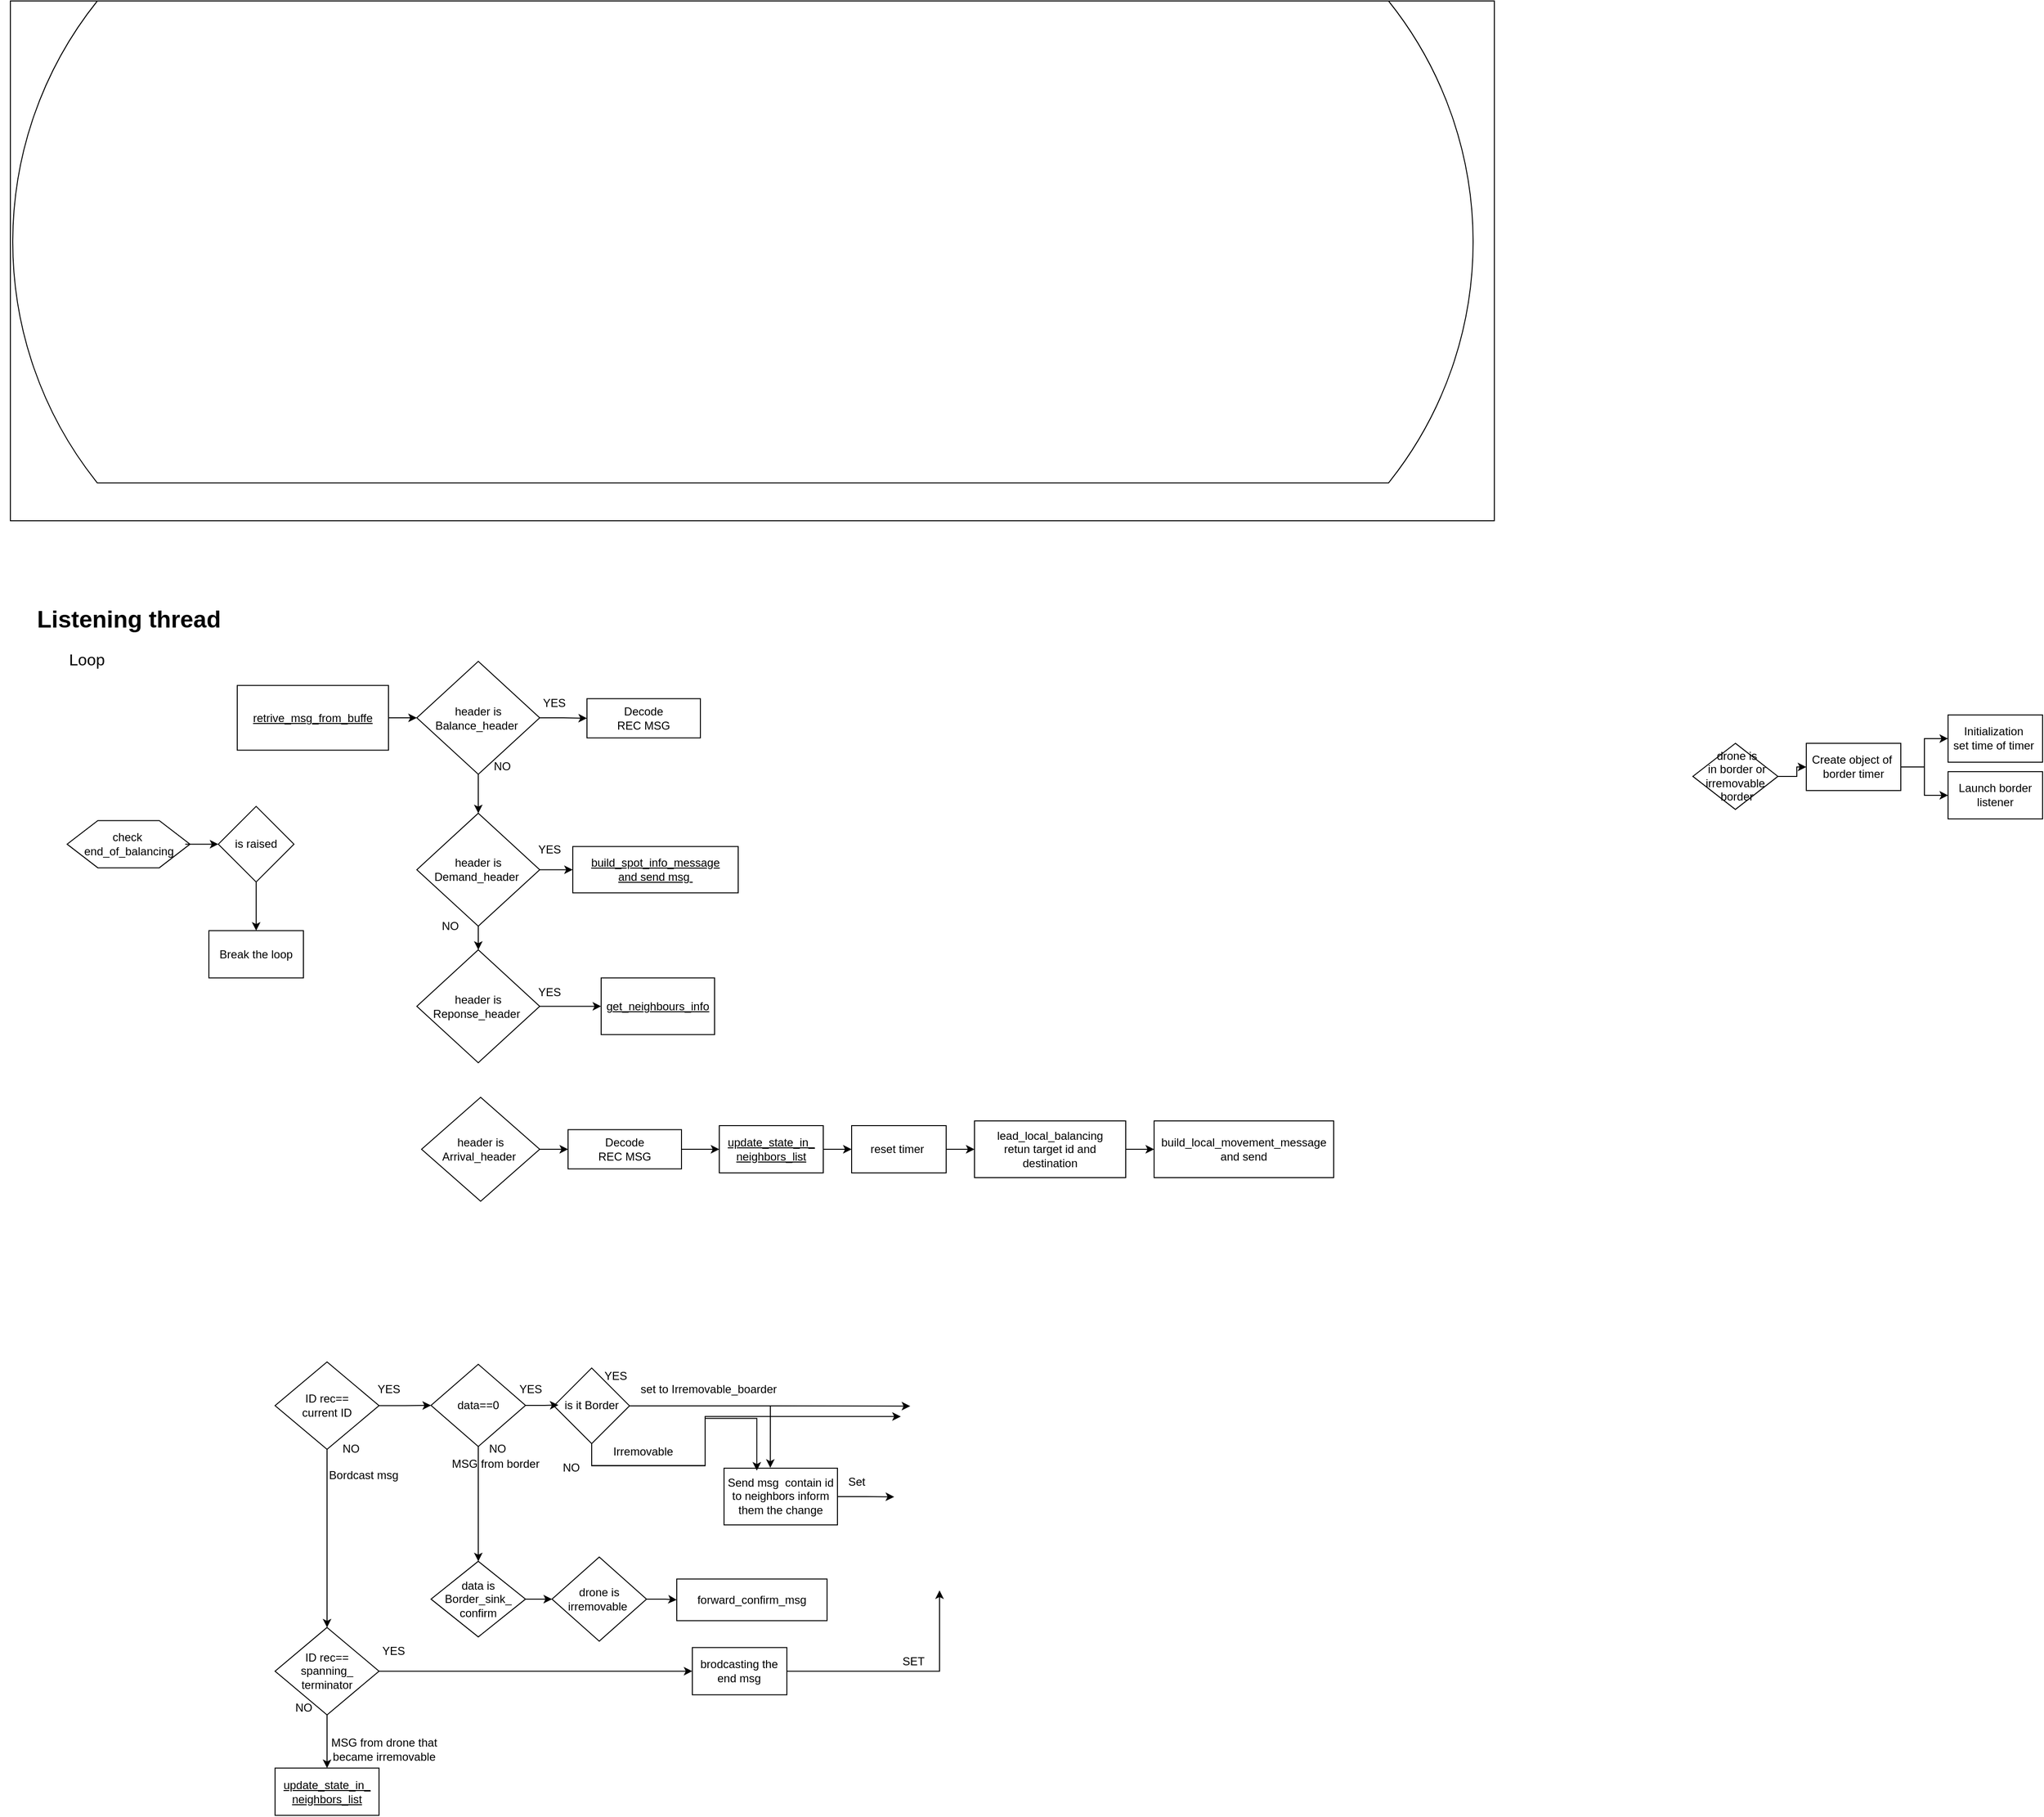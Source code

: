<mxfile version="22.0.5" type="device">
  <diagram name="Page-1" id="hOP-KqO5PKbRfG5XRNei">
    <mxGraphModel dx="9564" dy="2873" grid="1" gridSize="10" guides="1" tooltips="1" connect="1" arrows="1" fold="1" page="1" pageScale="1" pageWidth="850" pageHeight="1100" math="0" shadow="0">
      <root>
        <mxCell id="0" />
        <mxCell id="1" parent="0" />
        <mxCell id="D160FC3b2AuQzvn2AzSw-4" style="edgeStyle=orthogonalEdgeStyle;rounded=0;orthogonalLoop=1;jettySize=auto;html=1;" edge="1" parent="1" source="D160FC3b2AuQzvn2AzSw-1" target="D160FC3b2AuQzvn2AzSw-3">
          <mxGeometry relative="1" as="geometry" />
        </mxCell>
        <mxCell id="D160FC3b2AuQzvn2AzSw-1" value="&amp;nbsp;drone is&lt;br&gt;&amp;nbsp;in border or irremovable&lt;br&gt;&amp;nbsp;border" style="shape=rhombus;html=1;dashed=0;whiteSpace=wrap;perimeter=rhombusPerimeter;" vertex="1" parent="1">
          <mxGeometry x="-5880" y="-944.55" width="90" height="70" as="geometry" />
        </mxCell>
        <mxCell id="D160FC3b2AuQzvn2AzSw-7" style="edgeStyle=orthogonalEdgeStyle;rounded=0;orthogonalLoop=1;jettySize=auto;html=1;entryX=0;entryY=0.5;entryDx=0;entryDy=0;" edge="1" parent="1" source="D160FC3b2AuQzvn2AzSw-3" target="D160FC3b2AuQzvn2AzSw-5">
          <mxGeometry relative="1" as="geometry" />
        </mxCell>
        <mxCell id="D160FC3b2AuQzvn2AzSw-8" style="edgeStyle=orthogonalEdgeStyle;rounded=0;orthogonalLoop=1;jettySize=auto;html=1;" edge="1" parent="1" source="D160FC3b2AuQzvn2AzSw-3" target="D160FC3b2AuQzvn2AzSw-6">
          <mxGeometry relative="1" as="geometry" />
        </mxCell>
        <mxCell id="D160FC3b2AuQzvn2AzSw-3" value="Create object of&amp;nbsp;&lt;br&gt;border timer" style="html=1;dashed=0;whiteSpace=wrap;" vertex="1" parent="1">
          <mxGeometry x="-5760" y="-944.55" width="100" height="50" as="geometry" />
        </mxCell>
        <mxCell id="D160FC3b2AuQzvn2AzSw-5" value="Initialization&amp;nbsp;&lt;br&gt;set time of timer&amp;nbsp;" style="html=1;dashed=0;whiteSpace=wrap;" vertex="1" parent="1">
          <mxGeometry x="-5610" y="-974.55" width="100" height="50" as="geometry" />
        </mxCell>
        <mxCell id="D160FC3b2AuQzvn2AzSw-6" value="Launch border listener" style="html=1;dashed=0;whiteSpace=wrap;" vertex="1" parent="1">
          <mxGeometry x="-5610" y="-914.55" width="100" height="50" as="geometry" />
        </mxCell>
        <mxCell id="D160FC3b2AuQzvn2AzSw-77" value="" style="rounded=0;whiteSpace=wrap;html=1;" vertex="1" parent="1">
          <mxGeometry x="-7660" y="-1730" width="1570" height="550" as="geometry" />
        </mxCell>
        <mxCell id="D160FC3b2AuQzvn2AzSw-78" value="" style="rounded=0;whiteSpace=wrap;html=1;shape=mxgraph.dfd.loop" vertex="1" parent="1">
          <mxGeometry x="-7670" y="-1730" width="1570" height="510" as="geometry" />
        </mxCell>
        <mxCell id="D160FC3b2AuQzvn2AzSw-79" value="set to Irremovable_boarder&lt;span style=&quot;background-color: initial;&quot;&gt;&amp;nbsp;&lt;/span&gt;" style="text;html=1;align=center;verticalAlign=middle;resizable=0;points=[];autosize=1;strokeColor=none;fillColor=none;" vertex="1" parent="1">
          <mxGeometry x="-7005" y="-275.75" width="170" height="30" as="geometry" />
        </mxCell>
        <mxCell id="D160FC3b2AuQzvn2AzSw-80" value="&lt;b&gt;&lt;font style=&quot;font-size: 25px;&quot;&gt;&amp;nbsp;Listening thread&amp;nbsp;&lt;/font&gt;&lt;/b&gt;" style="text;html=1;align=center;verticalAlign=middle;resizable=0;points=[];autosize=1;strokeColor=none;fillColor=none;" vertex="1" parent="1">
          <mxGeometry x="-7650" y="-1097.25" width="230" height="40" as="geometry" />
        </mxCell>
        <mxCell id="D160FC3b2AuQzvn2AzSw-81" value="&lt;u&gt;retrive_msg_from_buffe&lt;/u&gt;" style="rounded=0;whiteSpace=wrap;html=1;" vertex="1" parent="1">
          <mxGeometry x="-7420" y="-1005.75" width="160" height="68.5" as="geometry" />
        </mxCell>
        <mxCell id="D160FC3b2AuQzvn2AzSw-82" value="Decode &lt;br&gt;REC MSG" style="rounded=0;whiteSpace=wrap;html=1;" vertex="1" parent="1">
          <mxGeometry x="-7050" y="-991.75" width="120" height="41.5" as="geometry" />
        </mxCell>
        <mxCell id="D160FC3b2AuQzvn2AzSw-83" value="ID rec== &lt;br&gt;current ID" style="shape=rhombus;html=1;dashed=0;whiteSpace=wrap;perimeter=rhombusPerimeter;" vertex="1" parent="1">
          <mxGeometry x="-7380" y="-290" width="110" height="92.5" as="geometry" />
        </mxCell>
        <mxCell id="D160FC3b2AuQzvn2AzSw-85" value="YES" style="text;html=1;align=center;verticalAlign=middle;resizable=0;points=[];autosize=1;strokeColor=none;fillColor=none;" vertex="1" parent="1">
          <mxGeometry x="-7285" y="-275.75" width="50" height="30" as="geometry" />
        </mxCell>
        <mxCell id="D160FC3b2AuQzvn2AzSw-86" value="" style="shape=hexagon;perimeter=hexagonPerimeter2;whiteSpace=wrap;html=1;size=0.25" vertex="1" parent="1">
          <mxGeometry x="-7600" y="-862.8" width="130" height="50" as="geometry" />
        </mxCell>
        <mxCell id="D160FC3b2AuQzvn2AzSw-87" value="check&amp;nbsp;&lt;br&gt;end_of_balancing" style="text;html=1;align=center;verticalAlign=middle;resizable=0;points=[];autosize=1;strokeColor=none;fillColor=none;" vertex="1" parent="1">
          <mxGeometry x="-7595" y="-857.8" width="120" height="40" as="geometry" />
        </mxCell>
        <mxCell id="D160FC3b2AuQzvn2AzSw-88" value="is raised" style="shape=rhombus;html=1;dashed=0;whiteSpace=wrap;perimeter=rhombusPerimeter;" vertex="1" parent="1">
          <mxGeometry x="-7440" y="-877.8" width="80" height="80" as="geometry" />
        </mxCell>
        <mxCell id="D160FC3b2AuQzvn2AzSw-89" style="edgeStyle=orthogonalEdgeStyle;rounded=0;orthogonalLoop=1;jettySize=auto;html=1;" edge="1" parent="1" source="D160FC3b2AuQzvn2AzSw-87" target="D160FC3b2AuQzvn2AzSw-88">
          <mxGeometry relative="1" as="geometry" />
        </mxCell>
        <mxCell id="D160FC3b2AuQzvn2AzSw-90" value="Break the loop" style="html=1;dashed=0;whiteSpace=wrap;" vertex="1" parent="1">
          <mxGeometry x="-7450" y="-746.3" width="100" height="50" as="geometry" />
        </mxCell>
        <mxCell id="D160FC3b2AuQzvn2AzSw-91" style="edgeStyle=orthogonalEdgeStyle;rounded=0;orthogonalLoop=1;jettySize=auto;html=1;entryX=0.5;entryY=0;entryDx=0;entryDy=0;" edge="1" parent="1" source="D160FC3b2AuQzvn2AzSw-88" target="D160FC3b2AuQzvn2AzSw-90">
          <mxGeometry relative="1" as="geometry" />
        </mxCell>
        <mxCell id="D160FC3b2AuQzvn2AzSw-92" value="header is&lt;br&gt;Demand_header&lt;span style=&quot;background-color: initial;&quot;&gt;&amp;nbsp;&lt;/span&gt;" style="shape=rhombus;html=1;dashed=0;whiteSpace=wrap;perimeter=rhombusPerimeter;" vertex="1" parent="1">
          <mxGeometry x="-7230" y="-870.55" width="130" height="119.5" as="geometry" />
        </mxCell>
        <mxCell id="D160FC3b2AuQzvn2AzSw-93" value="header is&lt;br&gt;Reponse_header&lt;span style=&quot;background-color: initial;&quot;&gt;&amp;nbsp;&lt;/span&gt;" style="shape=rhombus;html=1;dashed=0;whiteSpace=wrap;perimeter=rhombusPerimeter;" vertex="1" parent="1">
          <mxGeometry x="-7230" y="-726.05" width="130" height="119.5" as="geometry" />
        </mxCell>
        <mxCell id="D160FC3b2AuQzvn2AzSw-94" style="edgeStyle=orthogonalEdgeStyle;rounded=0;orthogonalLoop=1;jettySize=auto;html=1;entryX=0.5;entryY=0;entryDx=0;entryDy=0;" edge="1" parent="1" source="D160FC3b2AuQzvn2AzSw-92" target="D160FC3b2AuQzvn2AzSw-93">
          <mxGeometry relative="1" as="geometry" />
        </mxCell>
        <mxCell id="D160FC3b2AuQzvn2AzSw-95" style="edgeStyle=orthogonalEdgeStyle;rounded=0;orthogonalLoop=1;jettySize=auto;html=1;entryX=0;entryY=0.5;entryDx=0;entryDy=0;" edge="1" parent="1" source="D160FC3b2AuQzvn2AzSw-97" target="D160FC3b2AuQzvn2AzSw-82">
          <mxGeometry relative="1" as="geometry" />
        </mxCell>
        <mxCell id="D160FC3b2AuQzvn2AzSw-96" style="edgeStyle=orthogonalEdgeStyle;rounded=0;orthogonalLoop=1;jettySize=auto;html=1;entryX=0.5;entryY=0;entryDx=0;entryDy=0;" edge="1" parent="1" source="D160FC3b2AuQzvn2AzSw-97" target="D160FC3b2AuQzvn2AzSw-92">
          <mxGeometry relative="1" as="geometry" />
        </mxCell>
        <mxCell id="D160FC3b2AuQzvn2AzSw-97" value="header is&lt;br&gt;Balance_header&lt;span style=&quot;background-color: initial;&quot;&gt;&amp;nbsp;&lt;/span&gt;" style="shape=rhombus;html=1;dashed=0;whiteSpace=wrap;perimeter=rhombusPerimeter;" vertex="1" parent="1">
          <mxGeometry x="-7230" y="-1031.25" width="130" height="119.5" as="geometry" />
        </mxCell>
        <mxCell id="D160FC3b2AuQzvn2AzSw-98" style="edgeStyle=orthogonalEdgeStyle;rounded=0;orthogonalLoop=1;jettySize=auto;html=1;entryX=0;entryY=0.5;entryDx=0;entryDy=0;" edge="1" parent="1" source="D160FC3b2AuQzvn2AzSw-81" target="D160FC3b2AuQzvn2AzSw-97">
          <mxGeometry relative="1" as="geometry" />
        </mxCell>
        <mxCell id="D160FC3b2AuQzvn2AzSw-99" value="&lt;u&gt;build_spot_info_message&lt;br&gt;and send msg&amp;nbsp;&lt;/u&gt;" style="html=1;dashed=0;whiteSpace=wrap;" vertex="1" parent="1">
          <mxGeometry x="-7065" y="-835.3" width="175" height="49" as="geometry" />
        </mxCell>
        <mxCell id="D160FC3b2AuQzvn2AzSw-100" style="edgeStyle=orthogonalEdgeStyle;rounded=0;orthogonalLoop=1;jettySize=auto;html=1;entryX=0;entryY=0.5;entryDx=0;entryDy=0;" edge="1" parent="1" source="D160FC3b2AuQzvn2AzSw-92" target="D160FC3b2AuQzvn2AzSw-99">
          <mxGeometry relative="1" as="geometry" />
        </mxCell>
        <mxCell id="D160FC3b2AuQzvn2AzSw-101" value="&lt;u&gt;get_neighbours_info&lt;/u&gt;" style="rounded=0;whiteSpace=wrap;html=1;" vertex="1" parent="1">
          <mxGeometry x="-7035" y="-696.3" width="120" height="60" as="geometry" />
        </mxCell>
        <mxCell id="D160FC3b2AuQzvn2AzSw-102" style="edgeStyle=orthogonalEdgeStyle;rounded=0;orthogonalLoop=1;jettySize=auto;html=1;entryX=0;entryY=0.5;entryDx=0;entryDy=0;" edge="1" parent="1" source="D160FC3b2AuQzvn2AzSw-93" target="D160FC3b2AuQzvn2AzSw-101">
          <mxGeometry relative="1" as="geometry" />
        </mxCell>
        <mxCell id="D160FC3b2AuQzvn2AzSw-103" value="data==0" style="shape=rhombus;html=1;dashed=0;whiteSpace=wrap;perimeter=rhombusPerimeter;" vertex="1" parent="1">
          <mxGeometry x="-7215" y="-287.5" width="100" height="87" as="geometry" />
        </mxCell>
        <mxCell id="D160FC3b2AuQzvn2AzSw-104" style="edgeStyle=orthogonalEdgeStyle;rounded=0;orthogonalLoop=1;jettySize=auto;html=1;" edge="1" parent="1" source="D160FC3b2AuQzvn2AzSw-83" target="D160FC3b2AuQzvn2AzSw-103">
          <mxGeometry relative="1" as="geometry" />
        </mxCell>
        <mxCell id="D160FC3b2AuQzvn2AzSw-105" value="data is&lt;br&gt;Border_sink_&lt;br&gt;confirm" style="shape=rhombus;html=1;dashed=0;whiteSpace=wrap;perimeter=rhombusPerimeter;" vertex="1" parent="1">
          <mxGeometry x="-7215" y="-79.05" width="100" height="80" as="geometry" />
        </mxCell>
        <mxCell id="D160FC3b2AuQzvn2AzSw-106" style="edgeStyle=orthogonalEdgeStyle;rounded=0;orthogonalLoop=1;jettySize=auto;html=1;entryX=0.5;entryY=0;entryDx=0;entryDy=0;" edge="1" parent="1" source="D160FC3b2AuQzvn2AzSw-103" target="D160FC3b2AuQzvn2AzSw-105">
          <mxGeometry relative="1" as="geometry" />
        </mxCell>
        <mxCell id="D160FC3b2AuQzvn2AzSw-107" value="NO" style="text;html=1;align=center;verticalAlign=middle;resizable=0;points=[];autosize=1;strokeColor=none;fillColor=none;" vertex="1" parent="1">
          <mxGeometry x="-7165" y="-213.05" width="40" height="30" as="geometry" />
        </mxCell>
        <mxCell id="D160FC3b2AuQzvn2AzSw-108" value="forward_confirm_msg" style="html=1;dashed=0;whiteSpace=wrap;" vertex="1" parent="1">
          <mxGeometry x="-6955" y="-60.3" width="159" height="44.08" as="geometry" />
        </mxCell>
        <mxCell id="D160FC3b2AuQzvn2AzSw-109" value="YES" style="text;html=1;align=center;verticalAlign=middle;resizable=0;points=[];autosize=1;strokeColor=none;fillColor=none;" vertex="1" parent="1">
          <mxGeometry x="-7135" y="-275.75" width="50" height="30" as="geometry" />
        </mxCell>
        <mxCell id="D160FC3b2AuQzvn2AzSw-110" value="MSG from border" style="text;html=1;align=center;verticalAlign=middle;resizable=0;points=[];autosize=1;strokeColor=none;fillColor=none;" vertex="1" parent="1">
          <mxGeometry x="-7207" y="-197.5" width="120" height="30" as="geometry" />
        </mxCell>
        <mxCell id="D160FC3b2AuQzvn2AzSw-111" value="YES" style="text;html=1;align=center;verticalAlign=middle;resizable=0;points=[];autosize=1;strokeColor=none;fillColor=none;" vertex="1" parent="1">
          <mxGeometry x="-7110" y="-1001.69" width="50" height="30" as="geometry" />
        </mxCell>
        <mxCell id="D160FC3b2AuQzvn2AzSw-112" value="YES" style="text;html=1;align=center;verticalAlign=middle;resizable=0;points=[];autosize=1;strokeColor=none;fillColor=none;" vertex="1" parent="1">
          <mxGeometry x="-7115" y="-846.55" width="50" height="30" as="geometry" />
        </mxCell>
        <mxCell id="D160FC3b2AuQzvn2AzSw-113" value="YES" style="text;html=1;align=center;verticalAlign=middle;resizable=0;points=[];autosize=1;strokeColor=none;fillColor=none;" vertex="1" parent="1">
          <mxGeometry x="-7115" y="-696.3" width="50" height="30" as="geometry" />
        </mxCell>
        <mxCell id="D160FC3b2AuQzvn2AzSw-114" value="NO" style="text;html=1;align=center;verticalAlign=middle;resizable=0;points=[];autosize=1;strokeColor=none;fillColor=none;" vertex="1" parent="1">
          <mxGeometry x="-7160" y="-934.55" width="40" height="30" as="geometry" />
        </mxCell>
        <mxCell id="D160FC3b2AuQzvn2AzSw-115" value="NO" style="text;html=1;align=center;verticalAlign=middle;resizable=0;points=[];autosize=1;strokeColor=none;fillColor=none;" vertex="1" parent="1">
          <mxGeometry x="-7215" y="-766.05" width="40" height="30" as="geometry" />
        </mxCell>
        <mxCell id="D160FC3b2AuQzvn2AzSw-116" value="&lt;u&gt;update_state_in_&lt;br&gt;neighbors_list&lt;/u&gt;" style="rounded=0;whiteSpace=wrap;html=1;" vertex="1" parent="1">
          <mxGeometry x="-7380" y="139.75" width="110" height="50" as="geometry" />
        </mxCell>
        <mxCell id="D160FC3b2AuQzvn2AzSw-117" value="NO" style="text;html=1;align=center;verticalAlign=middle;resizable=0;points=[];autosize=1;strokeColor=none;fillColor=none;" vertex="1" parent="1">
          <mxGeometry x="-7320" y="-213.05" width="40" height="30" as="geometry" />
        </mxCell>
        <mxCell id="D160FC3b2AuQzvn2AzSw-118" value="MSG from drone that&lt;br&gt;&amp;nbsp;became irremovable&amp;nbsp;" style="text;html=1;align=center;verticalAlign=middle;resizable=0;points=[];autosize=1;strokeColor=none;fillColor=none;" vertex="1" parent="1">
          <mxGeometry x="-7335" y="99.75" width="140" height="40" as="geometry" />
        </mxCell>
        <mxCell id="D160FC3b2AuQzvn2AzSw-119" style="edgeStyle=orthogonalEdgeStyle;rounded=0;orthogonalLoop=1;jettySize=auto;html=1;" edge="1" parent="1" source="D160FC3b2AuQzvn2AzSw-121">
          <mxGeometry relative="1" as="geometry">
            <mxPoint x="-6708" y="-243.25" as="targetPoint" />
          </mxGeometry>
        </mxCell>
        <mxCell id="D160FC3b2AuQzvn2AzSw-120" style="edgeStyle=orthogonalEdgeStyle;rounded=0;orthogonalLoop=1;jettySize=auto;html=1;entryX=0;entryY=0.75;entryDx=0;entryDy=0;" edge="1" parent="1" source="D160FC3b2AuQzvn2AzSw-121">
          <mxGeometry relative="1" as="geometry">
            <Array as="points">
              <mxPoint x="-7045" y="-180.25" />
              <mxPoint x="-6925" y="-180.25" />
              <mxPoint x="-6925" y="-231.25" />
            </Array>
            <mxPoint x="-6718" y="-232.25" as="targetPoint" />
          </mxGeometry>
        </mxCell>
        <mxCell id="D160FC3b2AuQzvn2AzSw-121" value="is it Border" style="rhombus;whiteSpace=wrap;html=1;" vertex="1" parent="1">
          <mxGeometry x="-7085" y="-283.55" width="80" height="80" as="geometry" />
        </mxCell>
        <mxCell id="D160FC3b2AuQzvn2AzSw-122" style="edgeStyle=orthogonalEdgeStyle;rounded=0;orthogonalLoop=1;jettySize=auto;html=1;entryX=0.06;entryY=0.49;entryDx=0;entryDy=0;entryPerimeter=0;" edge="1" parent="1" source="D160FC3b2AuQzvn2AzSw-103" target="D160FC3b2AuQzvn2AzSw-121">
          <mxGeometry relative="1" as="geometry">
            <mxPoint x="-7084" y="-243.75" as="targetPoint" />
          </mxGeometry>
        </mxCell>
        <mxCell id="D160FC3b2AuQzvn2AzSw-123" value="YES" style="text;html=1;align=center;verticalAlign=middle;resizable=0;points=[];autosize=1;strokeColor=none;fillColor=none;" vertex="1" parent="1">
          <mxGeometry x="-7045" y="-290" width="50" height="30" as="geometry" />
        </mxCell>
        <mxCell id="D160FC3b2AuQzvn2AzSw-124" value="NO" style="text;html=1;align=center;verticalAlign=middle;resizable=0;points=[];autosize=1;strokeColor=none;fillColor=none;" vertex="1" parent="1">
          <mxGeometry x="-7087" y="-192.55" width="40" height="30" as="geometry" />
        </mxCell>
        <mxCell id="D160FC3b2AuQzvn2AzSw-125" value="Irremovable" style="text;html=1;align=center;verticalAlign=middle;resizable=0;points=[];autosize=1;strokeColor=none;fillColor=none;" vertex="1" parent="1">
          <mxGeometry x="-7036.48" y="-210.25" width="90" height="30" as="geometry" />
        </mxCell>
        <mxCell id="D160FC3b2AuQzvn2AzSw-126" value="Send msg&amp;nbsp; contain id to neighbors inform them the change" style="rounded=0;whiteSpace=wrap;html=1;" vertex="1" parent="1">
          <mxGeometry x="-6905" y="-177.55" width="120" height="60" as="geometry" />
        </mxCell>
        <mxCell id="D160FC3b2AuQzvn2AzSw-127" style="edgeStyle=orthogonalEdgeStyle;rounded=0;orthogonalLoop=1;jettySize=auto;html=1;entryX=0.289;entryY=0.043;entryDx=0;entryDy=0;entryPerimeter=0;" edge="1" parent="1" source="D160FC3b2AuQzvn2AzSw-121" target="D160FC3b2AuQzvn2AzSw-126">
          <mxGeometry relative="1" as="geometry">
            <mxPoint x="-6865" y="-190.25" as="targetPoint" />
            <Array as="points">
              <mxPoint x="-7045" y="-180.25" />
              <mxPoint x="-6925" y="-180.25" />
              <mxPoint x="-6925" y="-230.25" />
              <mxPoint x="-6870" y="-230.25" />
            </Array>
          </mxGeometry>
        </mxCell>
        <mxCell id="D160FC3b2AuQzvn2AzSw-128" style="edgeStyle=orthogonalEdgeStyle;rounded=0;orthogonalLoop=1;jettySize=auto;html=1;entryX=0.408;entryY=-0.007;entryDx=0;entryDy=0;entryPerimeter=0;" edge="1" parent="1" source="D160FC3b2AuQzvn2AzSw-121" target="D160FC3b2AuQzvn2AzSw-126">
          <mxGeometry relative="1" as="geometry" />
        </mxCell>
        <mxCell id="D160FC3b2AuQzvn2AzSw-129" style="edgeStyle=orthogonalEdgeStyle;rounded=0;orthogonalLoop=1;jettySize=auto;html=1;entryX=0;entryY=0.5;entryDx=0;entryDy=0;" edge="1" parent="1" source="D160FC3b2AuQzvn2AzSw-130" target="D160FC3b2AuQzvn2AzSw-108">
          <mxGeometry relative="1" as="geometry" />
        </mxCell>
        <mxCell id="D160FC3b2AuQzvn2AzSw-130" value="drone is irremovable&amp;nbsp;" style="rhombus;whiteSpace=wrap;html=1;" vertex="1" parent="1">
          <mxGeometry x="-7087" y="-83.55" width="100" height="89" as="geometry" />
        </mxCell>
        <mxCell id="D160FC3b2AuQzvn2AzSw-131" style="edgeStyle=orthogonalEdgeStyle;rounded=0;orthogonalLoop=1;jettySize=auto;html=1;" edge="1" parent="1" source="D160FC3b2AuQzvn2AzSw-105" target="D160FC3b2AuQzvn2AzSw-130">
          <mxGeometry relative="1" as="geometry" />
        </mxCell>
        <mxCell id="D160FC3b2AuQzvn2AzSw-132" value="Set" style="text;html=1;align=center;verticalAlign=middle;resizable=0;points=[];autosize=1;strokeColor=none;fillColor=none;" vertex="1" parent="1">
          <mxGeometry x="-6785" y="-177.55" width="40" height="30" as="geometry" />
        </mxCell>
        <mxCell id="D160FC3b2AuQzvn2AzSw-133" style="edgeStyle=orthogonalEdgeStyle;rounded=0;orthogonalLoop=1;jettySize=auto;html=1;entryX=0.5;entryY=0;entryDx=0;entryDy=0;" edge="1" parent="1" source="D160FC3b2AuQzvn2AzSw-134" target="D160FC3b2AuQzvn2AzSw-116">
          <mxGeometry relative="1" as="geometry" />
        </mxCell>
        <mxCell id="D160FC3b2AuQzvn2AzSw-134" value="ID rec== &lt;br&gt;spanning_&lt;br&gt;terminator" style="shape=rhombus;html=1;dashed=0;whiteSpace=wrap;perimeter=rhombusPerimeter;" vertex="1" parent="1">
          <mxGeometry x="-7380" y="-9.05" width="110" height="92.5" as="geometry" />
        </mxCell>
        <mxCell id="D160FC3b2AuQzvn2AzSw-135" style="edgeStyle=orthogonalEdgeStyle;rounded=0;orthogonalLoop=1;jettySize=auto;html=1;" edge="1" parent="1" source="D160FC3b2AuQzvn2AzSw-126">
          <mxGeometry relative="1" as="geometry">
            <mxPoint x="-6725" y="-147.25" as="targetPoint" />
          </mxGeometry>
        </mxCell>
        <mxCell id="D160FC3b2AuQzvn2AzSw-136" value="Bordcast msg&amp;nbsp;" style="text;html=1;align=center;verticalAlign=middle;resizable=0;points=[];autosize=1;strokeColor=none;fillColor=none;" vertex="1" parent="1">
          <mxGeometry x="-7335" y="-184.75" width="100" height="30" as="geometry" />
        </mxCell>
        <mxCell id="D160FC3b2AuQzvn2AzSw-137" value="YES" style="text;html=1;align=center;verticalAlign=middle;resizable=0;points=[];autosize=1;strokeColor=none;fillColor=none;" vertex="1" parent="1">
          <mxGeometry x="-7280" y="0.95" width="50" height="30" as="geometry" />
        </mxCell>
        <mxCell id="D160FC3b2AuQzvn2AzSw-138" value="NO" style="text;html=1;align=center;verticalAlign=middle;resizable=0;points=[];autosize=1;strokeColor=none;fillColor=none;" vertex="1" parent="1">
          <mxGeometry x="-7370" y="60.7" width="40" height="30" as="geometry" />
        </mxCell>
        <mxCell id="D160FC3b2AuQzvn2AzSw-139" value="SET" style="text;html=1;align=center;verticalAlign=middle;resizable=0;points=[];autosize=1;strokeColor=none;fillColor=none;" vertex="1" parent="1">
          <mxGeometry x="-6730" y="12.2" width="50" height="30" as="geometry" />
        </mxCell>
        <mxCell id="D160FC3b2AuQzvn2AzSw-140" style="edgeStyle=orthogonalEdgeStyle;rounded=0;orthogonalLoop=1;jettySize=auto;html=1;entryX=0.22;entryY=0.999;entryDx=0;entryDy=0;entryPerimeter=0;" edge="1" parent="1" source="D160FC3b2AuQzvn2AzSw-141">
          <mxGeometry relative="1" as="geometry">
            <Array as="points">
              <mxPoint x="-6677" y="36.75" />
            </Array>
            <mxPoint x="-6677" y="-48.25" as="targetPoint" />
          </mxGeometry>
        </mxCell>
        <mxCell id="D160FC3b2AuQzvn2AzSw-141" value="brodcasting the end msg" style="html=1;dashed=0;whiteSpace=wrap;" vertex="1" parent="1">
          <mxGeometry x="-6938.52" y="12.2" width="100" height="50" as="geometry" />
        </mxCell>
        <mxCell id="D160FC3b2AuQzvn2AzSw-142" style="edgeStyle=orthogonalEdgeStyle;rounded=0;orthogonalLoop=1;jettySize=auto;html=1;" edge="1" parent="1" source="D160FC3b2AuQzvn2AzSw-83" target="D160FC3b2AuQzvn2AzSw-134">
          <mxGeometry relative="1" as="geometry" />
        </mxCell>
        <mxCell id="D160FC3b2AuQzvn2AzSw-143" style="edgeStyle=orthogonalEdgeStyle;rounded=0;orthogonalLoop=1;jettySize=auto;html=1;entryX=0;entryY=0.5;entryDx=0;entryDy=0;" edge="1" parent="1" source="D160FC3b2AuQzvn2AzSw-134" target="D160FC3b2AuQzvn2AzSw-141">
          <mxGeometry relative="1" as="geometry" />
        </mxCell>
        <mxCell id="D160FC3b2AuQzvn2AzSw-144" value="&lt;font style=&quot;font-size: 17px;&quot;&gt;Loop&lt;/font&gt;" style="text;html=1;strokeColor=none;fillColor=none;align=center;verticalAlign=middle;whiteSpace=wrap;rounded=0;" vertex="1" parent="1">
          <mxGeometry x="-7609" y="-1047" width="60" height="30" as="geometry" />
        </mxCell>
        <mxCell id="D160FC3b2AuQzvn2AzSw-148" style="edgeStyle=orthogonalEdgeStyle;rounded=0;orthogonalLoop=1;jettySize=auto;html=1;" edge="1" parent="1" source="D160FC3b2AuQzvn2AzSw-145" target="D160FC3b2AuQzvn2AzSw-147">
          <mxGeometry relative="1" as="geometry" />
        </mxCell>
        <mxCell id="D160FC3b2AuQzvn2AzSw-145" value="header is&lt;br style=&quot;border-color: var(--border-color);&quot;&gt;Arrival_header&amp;nbsp;" style="shape=rhombus;html=1;dashed=0;whiteSpace=wrap;perimeter=rhombusPerimeter;" vertex="1" parent="1">
          <mxGeometry x="-7225" y="-570" width="125" height="110" as="geometry" />
        </mxCell>
        <mxCell id="D160FC3b2AuQzvn2AzSw-151" style="edgeStyle=orthogonalEdgeStyle;rounded=0;orthogonalLoop=1;jettySize=auto;html=1;entryX=0;entryY=0.5;entryDx=0;entryDy=0;" edge="1" parent="1" source="D160FC3b2AuQzvn2AzSw-146" target="D160FC3b2AuQzvn2AzSw-150">
          <mxGeometry relative="1" as="geometry" />
        </mxCell>
        <mxCell id="D160FC3b2AuQzvn2AzSw-146" value="&lt;u&gt;update_state_in_&lt;br&gt;neighbors_list&lt;/u&gt;" style="rounded=0;whiteSpace=wrap;html=1;" vertex="1" parent="1">
          <mxGeometry x="-6910" y="-540" width="110" height="50" as="geometry" />
        </mxCell>
        <mxCell id="D160FC3b2AuQzvn2AzSw-149" style="edgeStyle=orthogonalEdgeStyle;rounded=0;orthogonalLoop=1;jettySize=auto;html=1;" edge="1" parent="1" source="D160FC3b2AuQzvn2AzSw-147" target="D160FC3b2AuQzvn2AzSw-146">
          <mxGeometry relative="1" as="geometry" />
        </mxCell>
        <mxCell id="D160FC3b2AuQzvn2AzSw-147" value="Decode &lt;br&gt;REC MSG" style="rounded=0;whiteSpace=wrap;html=1;" vertex="1" parent="1">
          <mxGeometry x="-7070" y="-535.75" width="120" height="41.5" as="geometry" />
        </mxCell>
        <mxCell id="D160FC3b2AuQzvn2AzSw-153" style="edgeStyle=orthogonalEdgeStyle;rounded=0;orthogonalLoop=1;jettySize=auto;html=1;" edge="1" parent="1" source="D160FC3b2AuQzvn2AzSw-150" target="D160FC3b2AuQzvn2AzSw-152">
          <mxGeometry relative="1" as="geometry" />
        </mxCell>
        <mxCell id="D160FC3b2AuQzvn2AzSw-150" value="reset timer&amp;nbsp;" style="html=1;dashed=0;whiteSpace=wrap;" vertex="1" parent="1">
          <mxGeometry x="-6770" y="-540" width="100" height="50" as="geometry" />
        </mxCell>
        <mxCell id="D160FC3b2AuQzvn2AzSw-156" style="edgeStyle=orthogonalEdgeStyle;rounded=0;orthogonalLoop=1;jettySize=auto;html=1;entryX=0;entryY=0.5;entryDx=0;entryDy=0;" edge="1" parent="1" source="D160FC3b2AuQzvn2AzSw-152" target="D160FC3b2AuQzvn2AzSw-154">
          <mxGeometry relative="1" as="geometry" />
        </mxCell>
        <mxCell id="D160FC3b2AuQzvn2AzSw-152" value="lead_local_balancing&lt;br&gt;retun target id and destination" style="html=1;dashed=0;whiteSpace=wrap;" vertex="1" parent="1">
          <mxGeometry x="-6640" y="-545" width="160" height="60" as="geometry" />
        </mxCell>
        <mxCell id="D160FC3b2AuQzvn2AzSw-154" value="build_local_movement_message&lt;br&gt;and send" style="html=1;dashed=0;whiteSpace=wrap;" vertex="1" parent="1">
          <mxGeometry x="-6450" y="-545" width="190" height="60" as="geometry" />
        </mxCell>
      </root>
    </mxGraphModel>
  </diagram>
</mxfile>
